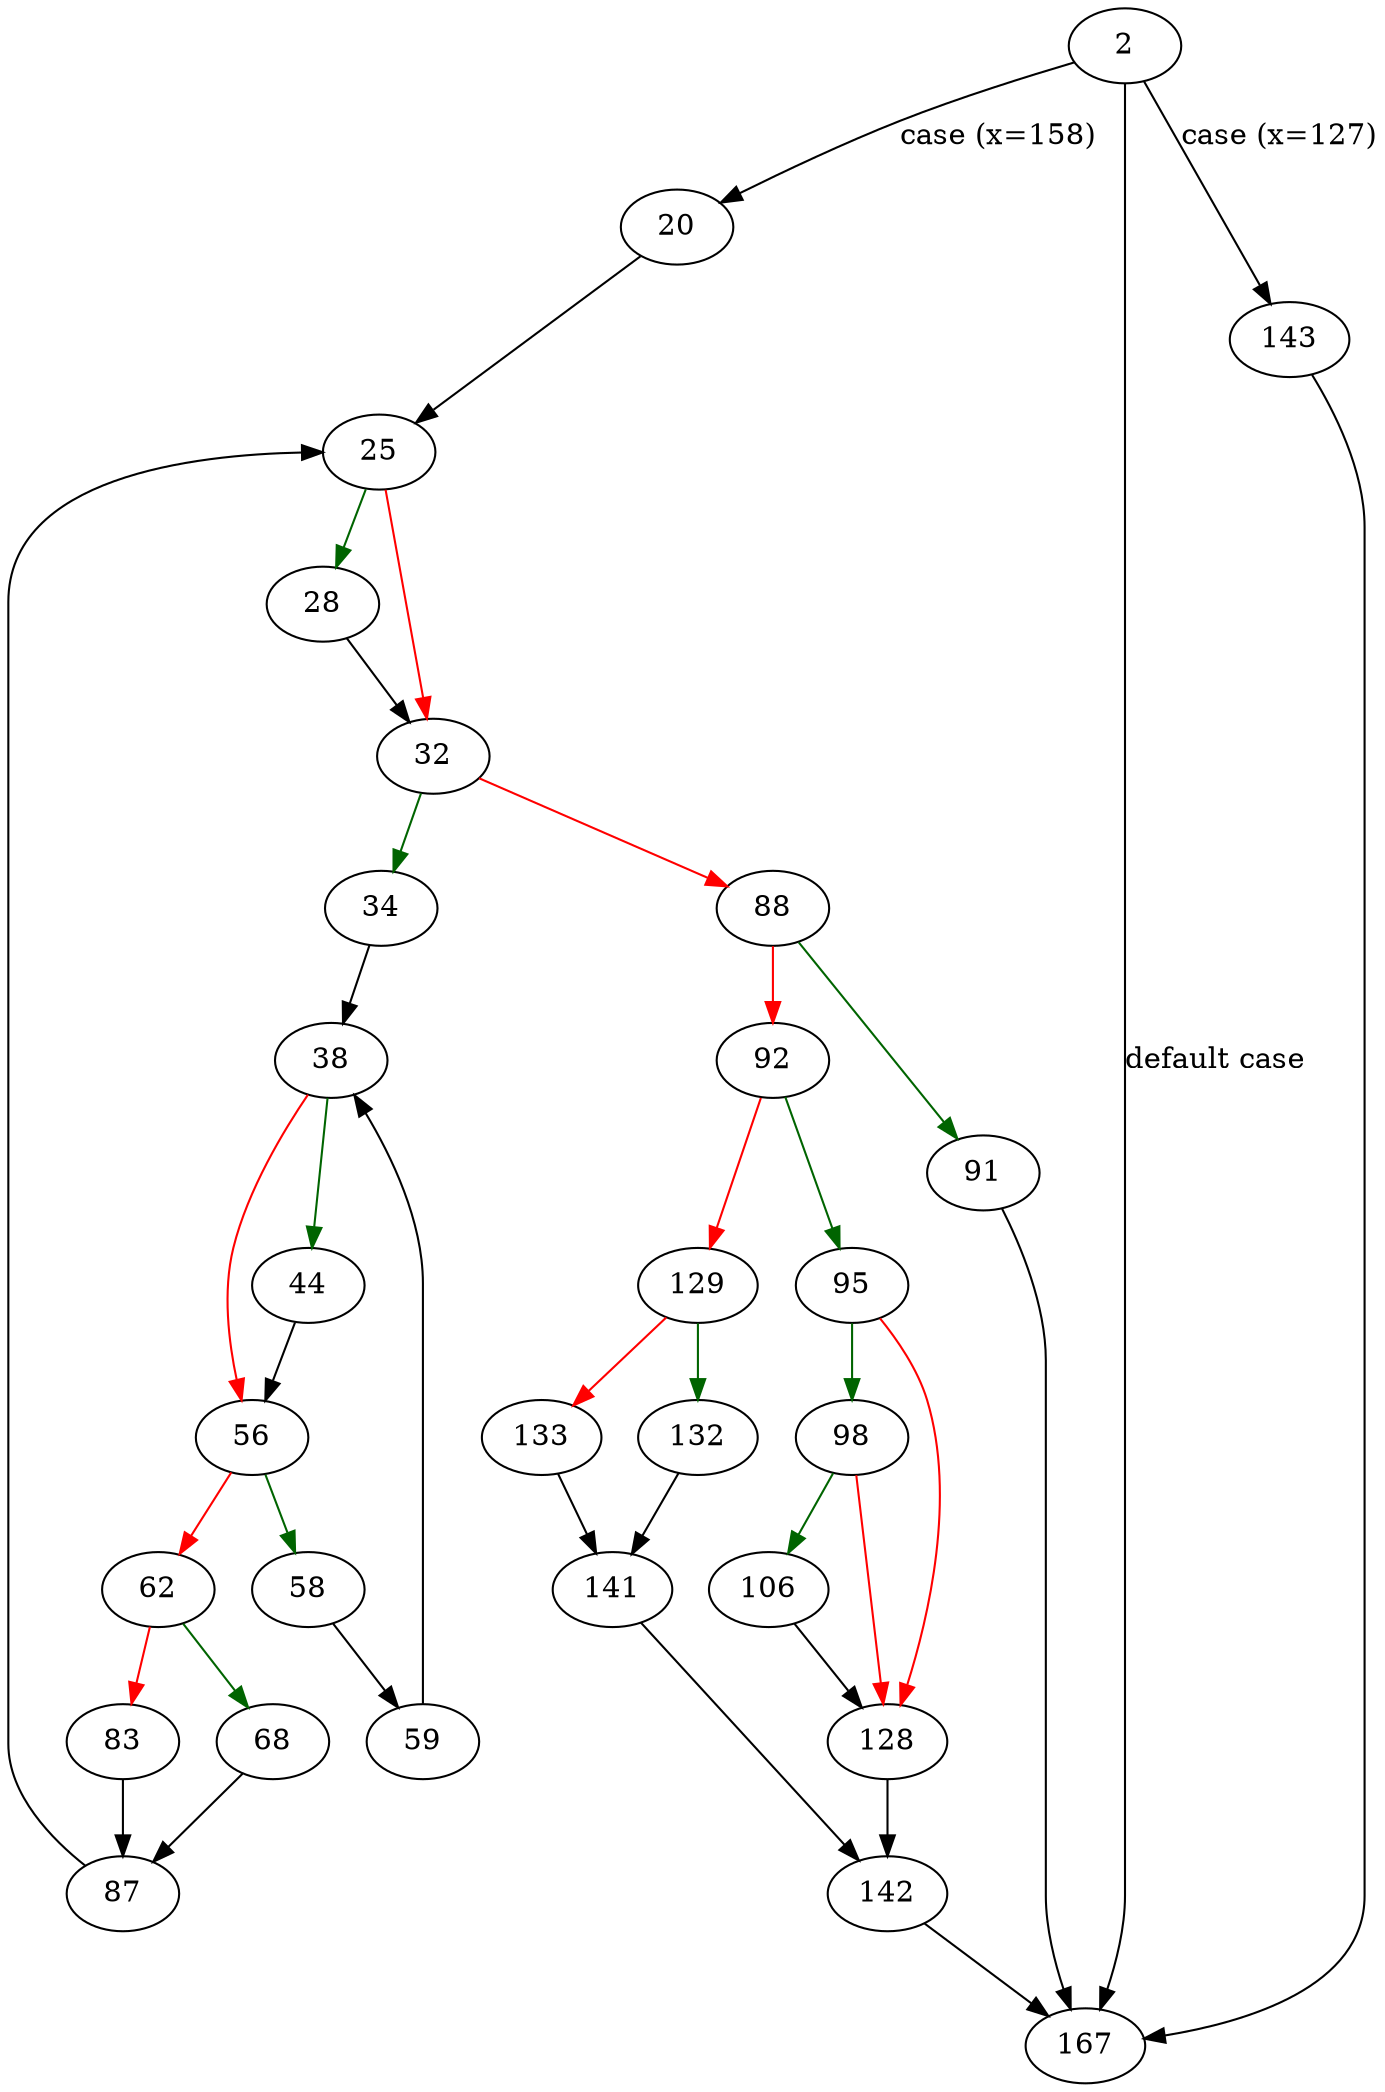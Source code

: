 strict digraph "columnTypeImpl" {
	// Node definitions.
	2 [entry=true];
	20;
	143;
	167;
	25;
	28;
	32;
	34;
	88;
	38;
	44;
	56;
	58;
	62;
	59;
	68;
	83;
	87;
	91;
	92;
	95;
	129;
	98;
	128;
	106;
	142;
	132;
	133;
	141;

	// Edge definitions.
	2 -> 20 [
		cond="case (x=158)"
		label="case (x=158)"
	];
	2 -> 143 [
		cond="case (x=127)"
		label="case (x=127)"
	];
	2 -> 167 [
		cond="default case"
		label="default case"
	];
	20 -> 25;
	143 -> 167;
	25 -> 28 [
		color=darkgreen
		cond=true
	];
	25 -> 32 [
		color=red
		cond=false
	];
	28 -> 32;
	32 -> 34 [
		color=darkgreen
		cond=true
	];
	32 -> 88 [
		color=red
		cond=false
	];
	34 -> 38;
	88 -> 91 [
		color=darkgreen
		cond=true
	];
	88 -> 92 [
		color=red
		cond=false
	];
	38 -> 44 [
		color=darkgreen
		cond=true
	];
	38 -> 56 [
		color=red
		cond=false
	];
	44 -> 56;
	56 -> 58 [
		color=darkgreen
		cond=true
	];
	56 -> 62 [
		color=red
		cond=false
	];
	58 -> 59;
	62 -> 68 [
		color=darkgreen
		cond=true
	];
	62 -> 83 [
		color=red
		cond=false
	];
	59 -> 38;
	68 -> 87;
	83 -> 87;
	87 -> 25;
	91 -> 167;
	92 -> 95 [
		color=darkgreen
		cond=true
	];
	92 -> 129 [
		color=red
		cond=false
	];
	95 -> 98 [
		color=darkgreen
		cond=true
	];
	95 -> 128 [
		color=red
		cond=false
	];
	129 -> 132 [
		color=darkgreen
		cond=true
	];
	129 -> 133 [
		color=red
		cond=false
	];
	98 -> 128 [
		color=red
		cond=false
	];
	98 -> 106 [
		color=darkgreen
		cond=true
	];
	128 -> 142;
	106 -> 128;
	142 -> 167;
	132 -> 141;
	133 -> 141;
	141 -> 142;
}